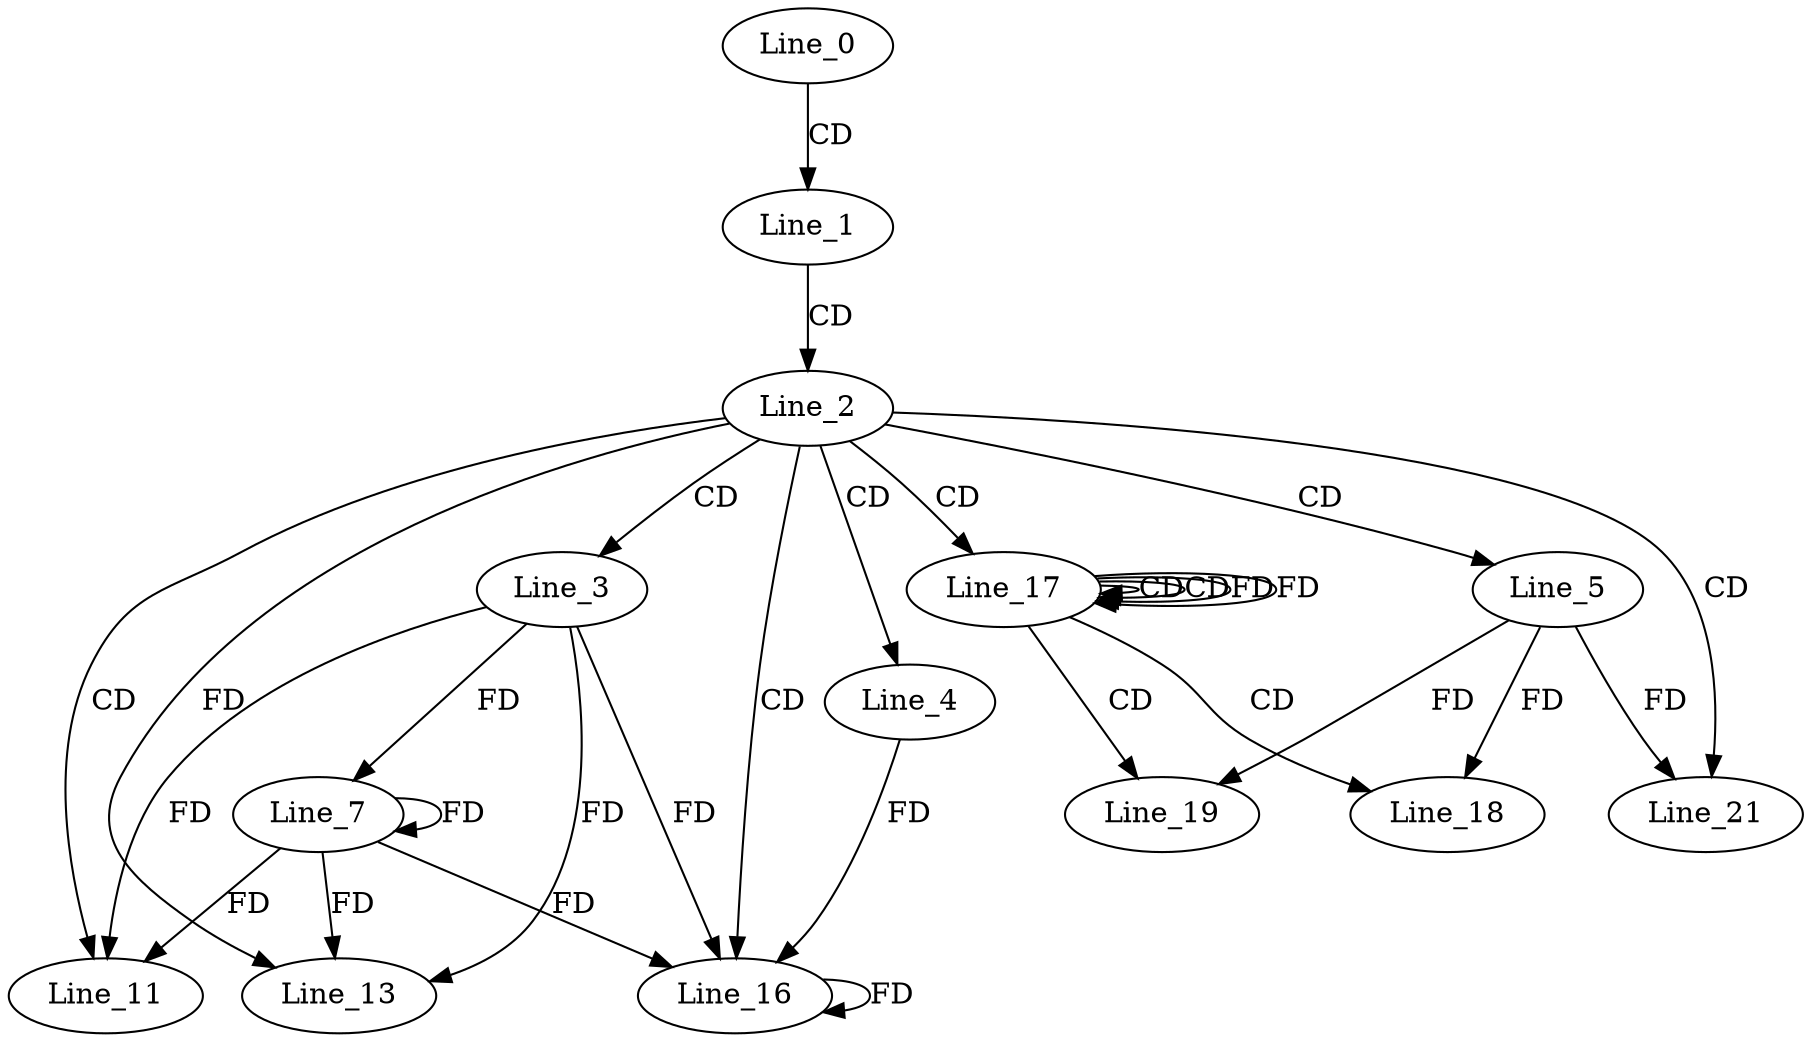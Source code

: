 digraph G {
  Line_0;
  Line_1;
  Line_2;
  Line_3;
  Line_4;
  Line_5;
  Line_7;
  Line_7;
  Line_11;
  Line_13;
  Line_13;
  Line_16;
  Line_16;
  Line_17;
  Line_17;
  Line_17;
  Line_18;
  Line_19;
  Line_21;
  Line_21;
  Line_0 -> Line_1 [ label="CD" ];
  Line_1 -> Line_2 [ label="CD" ];
  Line_2 -> Line_3 [ label="CD" ];
  Line_2 -> Line_4 [ label="CD" ];
  Line_2 -> Line_5 [ label="CD" ];
  Line_3 -> Line_7 [ label="FD" ];
  Line_7 -> Line_7 [ label="FD" ];
  Line_2 -> Line_11 [ label="CD" ];
  Line_3 -> Line_11 [ label="FD" ];
  Line_7 -> Line_11 [ label="FD" ];
  Line_3 -> Line_13 [ label="FD" ];
  Line_7 -> Line_13 [ label="FD" ];
  Line_2 -> Line_13 [ label="FD" ];
  Line_2 -> Line_16 [ label="CD" ];
  Line_4 -> Line_16 [ label="FD" ];
  Line_16 -> Line_16 [ label="FD" ];
  Line_3 -> Line_16 [ label="FD" ];
  Line_7 -> Line_16 [ label="FD" ];
  Line_2 -> Line_17 [ label="CD" ];
  Line_17 -> Line_17 [ label="CD" ];
  Line_17 -> Line_17 [ label="CD" ];
  Line_17 -> Line_17 [ label="FD" ];
  Line_17 -> Line_18 [ label="CD" ];
  Line_5 -> Line_18 [ label="FD" ];
  Line_17 -> Line_19 [ label="CD" ];
  Line_5 -> Line_19 [ label="FD" ];
  Line_2 -> Line_21 [ label="CD" ];
  Line_5 -> Line_21 [ label="FD" ];
  Line_17 -> Line_17 [ label="FD" ];
}
